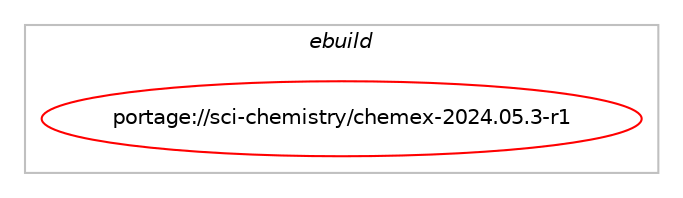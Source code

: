 digraph prolog {

# *************
# Graph options
# *************

newrank=true;
concentrate=true;
compound=true;
graph [rankdir=LR,fontname=Helvetica,fontsize=10,ranksep=1.5];#, ranksep=2.5, nodesep=0.2];
edge  [arrowhead=vee];
node  [fontname=Helvetica,fontsize=10];

# **********
# The ebuild
# **********

subgraph cluster_leftcol {
color=gray;
label=<<i>ebuild</i>>;
id [label="portage://sci-chemistry/chemex-2024.05.3-r1", color=red, width=4, href="../sci-chemistry/chemex-2024.05.3-r1.svg"];
}

# ****************
# The dependencies
# ****************

subgraph cluster_midcol {
color=gray;
label=<<i>dependencies</i>>;
subgraph cluster_compile {
fillcolor="#eeeeee";
style=filled;
label=<<i>compile</i>>;
# *** BEGIN UNKNOWN DEPENDENCY TYPE (TODO) ***
# id -> equal(use_conditional_group(positive,python_single_target_python3_11,portage://sci-chemistry/chemex-2024.05.3-r1,[package_dependency(portage://sci-chemistry/chemex-2024.05.3-r1,install,no,dev-python,annotated-types,greaterequal,[0.6.0,,,0.6.0],[],[use(enable(python_targets_python3_11),negative)]),package_dependency(portage://sci-chemistry/chemex-2024.05.3-r1,install,no,dev-python,cachetools,greaterequal,[5.3.3,,,5.3.3],[],[use(enable(python_targets_python3_11),negative)]),package_dependency(portage://sci-chemistry/chemex-2024.05.3-r1,install,no,dev-python,emcee,greaterequal,[3.1.4,,,3.1.4],[],[use(enable(python_targets_python3_11),negative)]),package_dependency(portage://sci-chemistry/chemex-2024.05.3-r1,install,no,dev-python,lmfit,greaterequal,[1.2.2,,,1.2.2],[],[use(enable(python_targets_python3_11),negative)]),package_dependency(portage://sci-chemistry/chemex-2024.05.3-r1,install,no,dev-python,matplotlib,greaterequal,[3.8.4,,,3.8.4],[],[use(enable(python_targets_python3_11),negative)]),package_dependency(portage://sci-chemistry/chemex-2024.05.3-r1,install,no,dev-python,numpy,greaterequal,[1.26.4,,,1.26.4],[],[use(enable(python_targets_python3_11),negative)]),package_dependency(portage://sci-chemistry/chemex-2024.05.3-r1,install,no,dev-python,pydantic,greaterequal,[2.6.4,,,2.6.4],[],[use(enable(python_targets_python3_11),negative)]),package_dependency(portage://sci-chemistry/chemex-2024.05.3-r1,install,no,dev-python,rapidfuzz,greaterequal,[3.7.0,,,3.7.0],[],[use(enable(python_targets_python3_11),negative)]),package_dependency(portage://sci-chemistry/chemex-2024.05.3-r1,install,no,dev-python,rich,greaterequal,[13.7.1,,,13.7.1],[],[use(enable(python_targets_python3_11),negative)]),package_dependency(portage://sci-chemistry/chemex-2024.05.3-r1,install,no,dev-python,scipy,greaterequal,[1.13.0,,,1.13.0],[],[use(enable(python_targets_python3_11),negative)])]))
# *** END UNKNOWN DEPENDENCY TYPE (TODO) ***

# *** BEGIN UNKNOWN DEPENDENCY TYPE (TODO) ***
# id -> equal(use_conditional_group(positive,python_single_target_python3_12,portage://sci-chemistry/chemex-2024.05.3-r1,[package_dependency(portage://sci-chemistry/chemex-2024.05.3-r1,install,no,dev-python,annotated-types,greaterequal,[0.6.0,,,0.6.0],[],[use(enable(python_targets_python3_12),negative)]),package_dependency(portage://sci-chemistry/chemex-2024.05.3-r1,install,no,dev-python,cachetools,greaterequal,[5.3.3,,,5.3.3],[],[use(enable(python_targets_python3_12),negative)]),package_dependency(portage://sci-chemistry/chemex-2024.05.3-r1,install,no,dev-python,emcee,greaterequal,[3.1.4,,,3.1.4],[],[use(enable(python_targets_python3_12),negative)]),package_dependency(portage://sci-chemistry/chemex-2024.05.3-r1,install,no,dev-python,lmfit,greaterequal,[1.2.2,,,1.2.2],[],[use(enable(python_targets_python3_12),negative)]),package_dependency(portage://sci-chemistry/chemex-2024.05.3-r1,install,no,dev-python,matplotlib,greaterequal,[3.8.4,,,3.8.4],[],[use(enable(python_targets_python3_12),negative)]),package_dependency(portage://sci-chemistry/chemex-2024.05.3-r1,install,no,dev-python,numpy,greaterequal,[1.26.4,,,1.26.4],[],[use(enable(python_targets_python3_12),negative)]),package_dependency(portage://sci-chemistry/chemex-2024.05.3-r1,install,no,dev-python,pydantic,greaterequal,[2.6.4,,,2.6.4],[],[use(enable(python_targets_python3_12),negative)]),package_dependency(portage://sci-chemistry/chemex-2024.05.3-r1,install,no,dev-python,rapidfuzz,greaterequal,[3.7.0,,,3.7.0],[],[use(enable(python_targets_python3_12),negative)]),package_dependency(portage://sci-chemistry/chemex-2024.05.3-r1,install,no,dev-python,rich,greaterequal,[13.7.1,,,13.7.1],[],[use(enable(python_targets_python3_12),negative)]),package_dependency(portage://sci-chemistry/chemex-2024.05.3-r1,install,no,dev-python,scipy,greaterequal,[1.13.0,,,1.13.0],[],[use(enable(python_targets_python3_12),negative)])]))
# *** END UNKNOWN DEPENDENCY TYPE (TODO) ***

}
subgraph cluster_compileandrun {
fillcolor="#eeeeee";
style=filled;
label=<<i>compile and run</i>>;
}
subgraph cluster_run {
fillcolor="#eeeeee";
style=filled;
label=<<i>run</i>>;
# *** BEGIN UNKNOWN DEPENDENCY TYPE (TODO) ***
# id -> equal(use_conditional_group(positive,python_single_target_python3_11,portage://sci-chemistry/chemex-2024.05.3-r1,[package_dependency(portage://sci-chemistry/chemex-2024.05.3-r1,run,no,dev-lang,python,none,[,,],[slot(3.11)],[])]))
# *** END UNKNOWN DEPENDENCY TYPE (TODO) ***

# *** BEGIN UNKNOWN DEPENDENCY TYPE (TODO) ***
# id -> equal(use_conditional_group(positive,python_single_target_python3_11,portage://sci-chemistry/chemex-2024.05.3-r1,[package_dependency(portage://sci-chemistry/chemex-2024.05.3-r1,run,no,dev-python,annotated-types,greaterequal,[0.6.0,,,0.6.0],[],[use(enable(python_targets_python3_11),negative)]),package_dependency(portage://sci-chemistry/chemex-2024.05.3-r1,run,no,dev-python,cachetools,greaterequal,[5.3.3,,,5.3.3],[],[use(enable(python_targets_python3_11),negative)]),package_dependency(portage://sci-chemistry/chemex-2024.05.3-r1,run,no,dev-python,emcee,greaterequal,[3.1.4,,,3.1.4],[],[use(enable(python_targets_python3_11),negative)]),package_dependency(portage://sci-chemistry/chemex-2024.05.3-r1,run,no,dev-python,lmfit,greaterequal,[1.2.2,,,1.2.2],[],[use(enable(python_targets_python3_11),negative)]),package_dependency(portage://sci-chemistry/chemex-2024.05.3-r1,run,no,dev-python,matplotlib,greaterequal,[3.8.4,,,3.8.4],[],[use(enable(python_targets_python3_11),negative)]),package_dependency(portage://sci-chemistry/chemex-2024.05.3-r1,run,no,dev-python,numpy,greaterequal,[1.26.4,,,1.26.4],[],[use(enable(python_targets_python3_11),negative)]),package_dependency(portage://sci-chemistry/chemex-2024.05.3-r1,run,no,dev-python,pydantic,greaterequal,[2.6.4,,,2.6.4],[],[use(enable(python_targets_python3_11),negative)]),package_dependency(portage://sci-chemistry/chemex-2024.05.3-r1,run,no,dev-python,rapidfuzz,greaterequal,[3.7.0,,,3.7.0],[],[use(enable(python_targets_python3_11),negative)]),package_dependency(portage://sci-chemistry/chemex-2024.05.3-r1,run,no,dev-python,rich,greaterequal,[13.7.1,,,13.7.1],[],[use(enable(python_targets_python3_11),negative)]),package_dependency(portage://sci-chemistry/chemex-2024.05.3-r1,run,no,dev-python,scipy,greaterequal,[1.13.0,,,1.13.0],[],[use(enable(python_targets_python3_11),negative)])]))
# *** END UNKNOWN DEPENDENCY TYPE (TODO) ***

# *** BEGIN UNKNOWN DEPENDENCY TYPE (TODO) ***
# id -> equal(use_conditional_group(positive,python_single_target_python3_12,portage://sci-chemistry/chemex-2024.05.3-r1,[package_dependency(portage://sci-chemistry/chemex-2024.05.3-r1,run,no,dev-lang,python,none,[,,],[slot(3.12)],[])]))
# *** END UNKNOWN DEPENDENCY TYPE (TODO) ***

# *** BEGIN UNKNOWN DEPENDENCY TYPE (TODO) ***
# id -> equal(use_conditional_group(positive,python_single_target_python3_12,portage://sci-chemistry/chemex-2024.05.3-r1,[package_dependency(portage://sci-chemistry/chemex-2024.05.3-r1,run,no,dev-python,annotated-types,greaterequal,[0.6.0,,,0.6.0],[],[use(enable(python_targets_python3_12),negative)]),package_dependency(portage://sci-chemistry/chemex-2024.05.3-r1,run,no,dev-python,cachetools,greaterequal,[5.3.3,,,5.3.3],[],[use(enable(python_targets_python3_12),negative)]),package_dependency(portage://sci-chemistry/chemex-2024.05.3-r1,run,no,dev-python,emcee,greaterequal,[3.1.4,,,3.1.4],[],[use(enable(python_targets_python3_12),negative)]),package_dependency(portage://sci-chemistry/chemex-2024.05.3-r1,run,no,dev-python,lmfit,greaterequal,[1.2.2,,,1.2.2],[],[use(enable(python_targets_python3_12),negative)]),package_dependency(portage://sci-chemistry/chemex-2024.05.3-r1,run,no,dev-python,matplotlib,greaterequal,[3.8.4,,,3.8.4],[],[use(enable(python_targets_python3_12),negative)]),package_dependency(portage://sci-chemistry/chemex-2024.05.3-r1,run,no,dev-python,numpy,greaterequal,[1.26.4,,,1.26.4],[],[use(enable(python_targets_python3_12),negative)]),package_dependency(portage://sci-chemistry/chemex-2024.05.3-r1,run,no,dev-python,pydantic,greaterequal,[2.6.4,,,2.6.4],[],[use(enable(python_targets_python3_12),negative)]),package_dependency(portage://sci-chemistry/chemex-2024.05.3-r1,run,no,dev-python,rapidfuzz,greaterequal,[3.7.0,,,3.7.0],[],[use(enable(python_targets_python3_12),negative)]),package_dependency(portage://sci-chemistry/chemex-2024.05.3-r1,run,no,dev-python,rich,greaterequal,[13.7.1,,,13.7.1],[],[use(enable(python_targets_python3_12),negative)]),package_dependency(portage://sci-chemistry/chemex-2024.05.3-r1,run,no,dev-python,scipy,greaterequal,[1.13.0,,,1.13.0],[],[use(enable(python_targets_python3_12),negative)])]))
# *** END UNKNOWN DEPENDENCY TYPE (TODO) ***

}
}

# **************
# The candidates
# **************

subgraph cluster_choices {
rank=same;
color=gray;
label=<<i>candidates</i>>;

}

}
